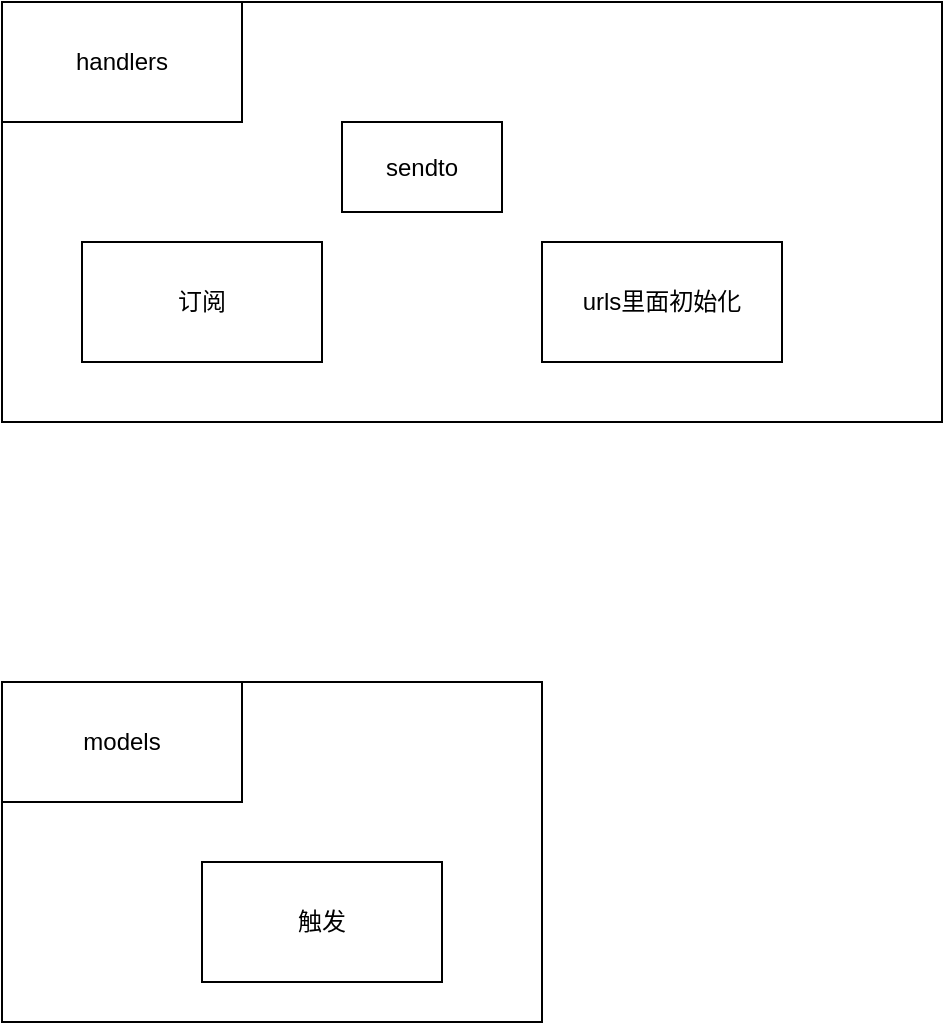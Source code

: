 <mxfile version="24.7.5">
  <diagram name="第 1 页" id="gl65dPzcWQgAcocJCiiE">
    <mxGraphModel dx="1293" dy="710" grid="1" gridSize="10" guides="1" tooltips="1" connect="1" arrows="1" fold="1" page="1" pageScale="1" pageWidth="827" pageHeight="1169" math="0" shadow="0">
      <root>
        <mxCell id="0" />
        <mxCell id="1" parent="0" />
        <mxCell id="0WxZPG8-kcpBPsGU0_UL-1" value="" style="rounded=0;whiteSpace=wrap;html=1;" vertex="1" parent="1">
          <mxGeometry x="90" y="390" width="270" height="170" as="geometry" />
        </mxCell>
        <mxCell id="0WxZPG8-kcpBPsGU0_UL-2" value="models" style="rounded=0;whiteSpace=wrap;html=1;" vertex="1" parent="1">
          <mxGeometry x="90" y="390" width="120" height="60" as="geometry" />
        </mxCell>
        <mxCell id="0WxZPG8-kcpBPsGU0_UL-3" value="触发" style="rounded=0;whiteSpace=wrap;html=1;" vertex="1" parent="1">
          <mxGeometry x="190" y="480" width="120" height="60" as="geometry" />
        </mxCell>
        <mxCell id="0WxZPG8-kcpBPsGU0_UL-4" value="" style="rounded=0;whiteSpace=wrap;html=1;" vertex="1" parent="1">
          <mxGeometry x="90" y="50" width="470" height="210" as="geometry" />
        </mxCell>
        <mxCell id="0WxZPG8-kcpBPsGU0_UL-5" value="handlers" style="rounded=0;whiteSpace=wrap;html=1;" vertex="1" parent="1">
          <mxGeometry x="90" y="50" width="120" height="60" as="geometry" />
        </mxCell>
        <mxCell id="0WxZPG8-kcpBPsGU0_UL-6" value="sendto" style="rounded=0;whiteSpace=wrap;html=1;" vertex="1" parent="1">
          <mxGeometry x="260" y="110" width="80" height="45" as="geometry" />
        </mxCell>
        <mxCell id="0WxZPG8-kcpBPsGU0_UL-7" value="订阅" style="rounded=0;whiteSpace=wrap;html=1;" vertex="1" parent="1">
          <mxGeometry x="130" y="170" width="120" height="60" as="geometry" />
        </mxCell>
        <mxCell id="0WxZPG8-kcpBPsGU0_UL-8" value="urls里面初始化" style="rounded=0;whiteSpace=wrap;html=1;" vertex="1" parent="1">
          <mxGeometry x="360" y="170" width="120" height="60" as="geometry" />
        </mxCell>
      </root>
    </mxGraphModel>
  </diagram>
</mxfile>
